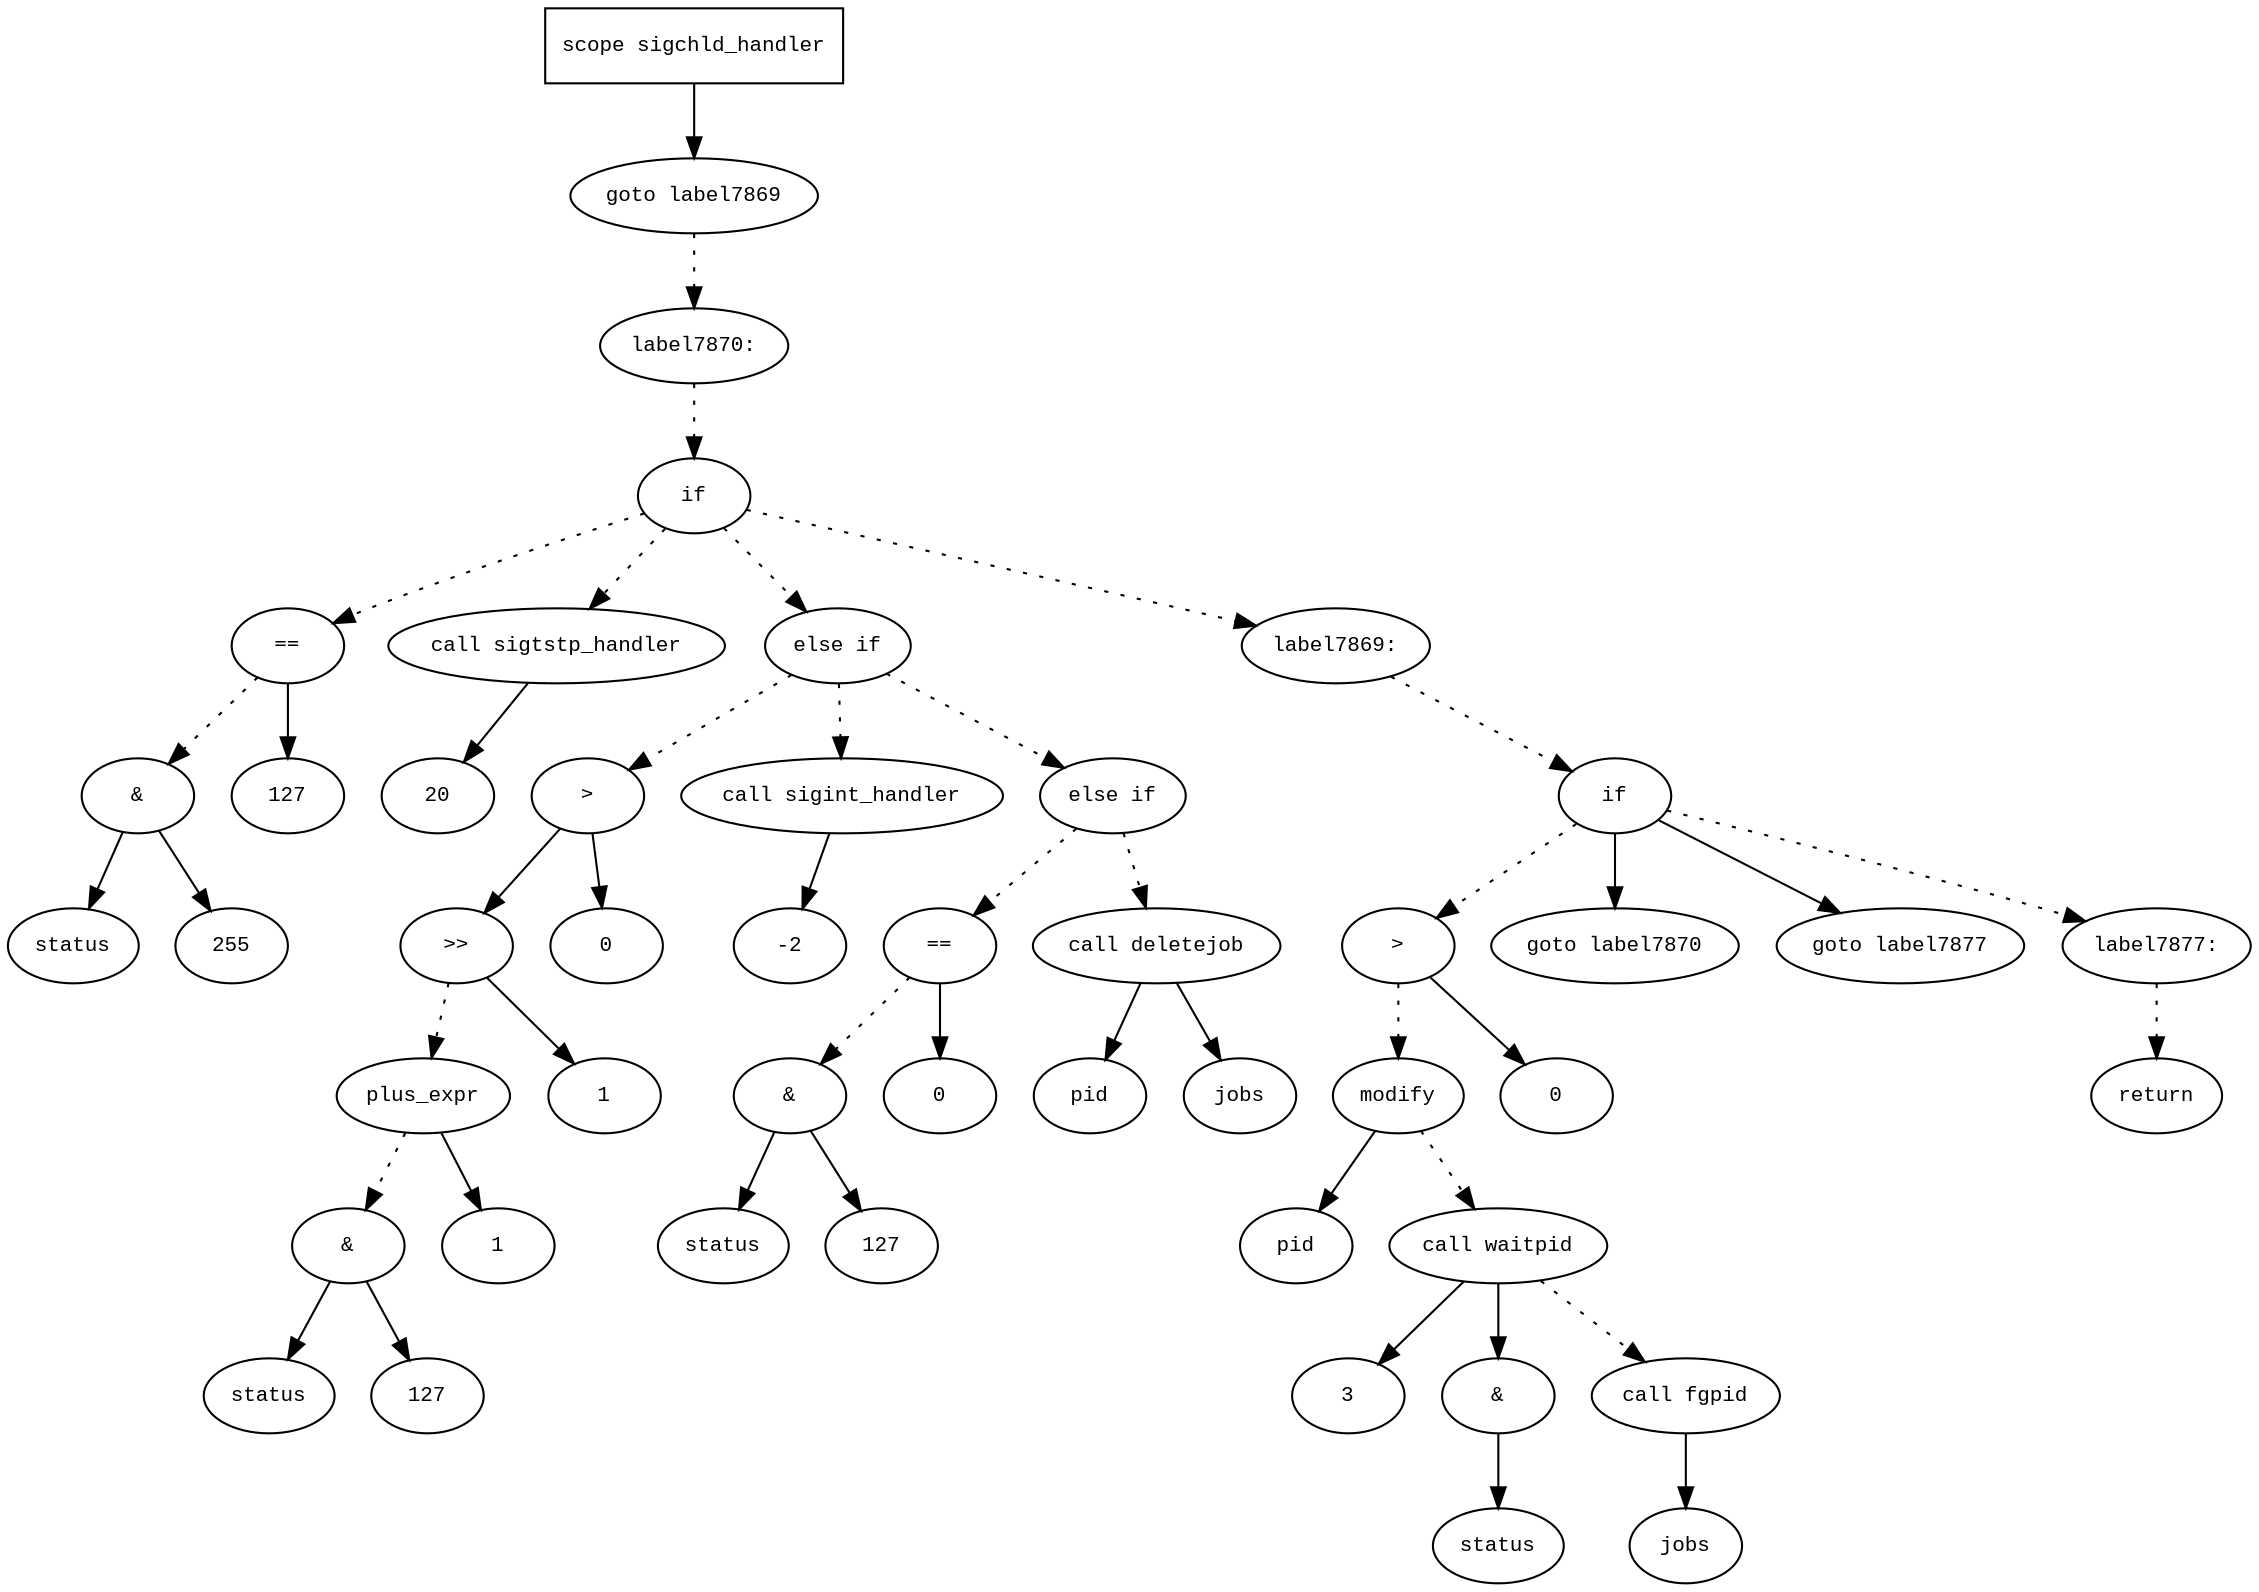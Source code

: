 digraph AST {
  graph [fontname="Times New Roman",fontsize=10];
  node  [fontname="Courier New",fontsize=10];
  edge  [fontname="Times New Roman",fontsize=10];

  node1 [label="scope sigchld_handler",shape=box];
  node2 [label="goto label7869",shape=ellipse];
  node1 -> node2;
  node3 [label="label7870:",shape=ellipse];
  node2 -> node3 [style=dotted];
  node4 [label="if",shape=ellipse];
  node3 -> node4 [style=dotted];
  node5 [label="==",shape=ellipse];
  node6 [label="&",shape=ellipse];
  node7 [label="status",shape=ellipse];
  node6 -> node7;
  node8 [label="255",shape=ellipse];
  node6 -> node8;
  node5 -> node6 [style=dotted];
  node9 [label="127",shape=ellipse];
  node5 -> node9;
  node4 -> node5 [style=dotted];
  node10 [label="call sigtstp_handler",shape=ellipse];
  node11 [label="20",shape=ellipse];
  node10 -> node11;
  node4 -> node10 [style=dotted];
  node12 [label="else if",shape=ellipse];
  node4 -> node12 [style=dotted];
  node13 [label=">",shape=ellipse];
  node14 [label=">>",shape=ellipse];
  node15 [label="plus_expr",shape=ellipse];
  node16 [label="&",shape=ellipse];
  node17 [label="status",shape=ellipse];
  node16 -> node17;
  node18 [label="127",shape=ellipse];
  node16 -> node18;
  node15 -> node16 [style=dotted];
  node19 [label="1",shape=ellipse];
  node15 -> node19;
  node14 -> node15 [style=dotted];
  node20 [label="1",shape=ellipse];
  node14 -> node20;
  node13 -> node14;
  node21 [label="0",shape=ellipse];
  node13 -> node21;
  node12 -> node13 [style=dotted];
  node22 [label="call sigint_handler",shape=ellipse];
  node23 [label="-2",shape=ellipse];
  node22 -> node23;
  node12 -> node22 [style=dotted];
  node24 [label="else if",shape=ellipse];
  node12 -> node24 [style=dotted];
  node25 [label="==",shape=ellipse];
  node26 [label="&",shape=ellipse];
  node27 [label="status",shape=ellipse];
  node26 -> node27;
  node28 [label="127",shape=ellipse];
  node26 -> node28;
  node25 -> node26 [style=dotted];
  node29 [label="0",shape=ellipse];
  node25 -> node29;
  node24 -> node25 [style=dotted];
  node30 [label="call deletejob",shape=ellipse];
  node31 [label="pid",shape=ellipse];
  node30 -> node31;
  node32 [label="jobs",shape=ellipse];
  node30 -> node32;
  node24 -> node30 [style=dotted];
  node33 [label="label7869:",shape=ellipse];
  node4 -> node33 [style=dotted];
  node34 [label="if",shape=ellipse];
  node33 -> node34 [style=dotted];
  node35 [label=">",shape=ellipse];
  node36 [label="modify",shape=ellipse];
  node37 [label="pid",shape=ellipse];
  node36 -> node37;
  node38 [label="call waitpid",shape=ellipse];
  node39 [label="3",shape=ellipse];
  node38 -> node39;
  node40 [label="&",shape=ellipse];
  node38 -> node40;
  node41 [label="status",shape=ellipse];
  node40 -> node41;
  node42 [label="call fgpid",shape=ellipse];
  node43 [label="jobs",shape=ellipse];
  node42 -> node43;
  node38 -> node42 [style=dotted];
  node36 -> node38 [style=dotted];
  node35 -> node36 [style=dotted];
  node44 [label="0",shape=ellipse];
  node35 -> node44;
  node34 -> node35 [style=dotted];
  node45 [label="goto label7870",shape=ellipse];
  node34 -> node45;
  node46 [label="goto label7877",shape=ellipse];
  node34 -> node46;
  node47 [label="label7877:",shape=ellipse];
  node34 -> node47 [style=dotted];
  node48 [label="return",shape=ellipse];
  node47 -> node48 [style=dotted];
} 